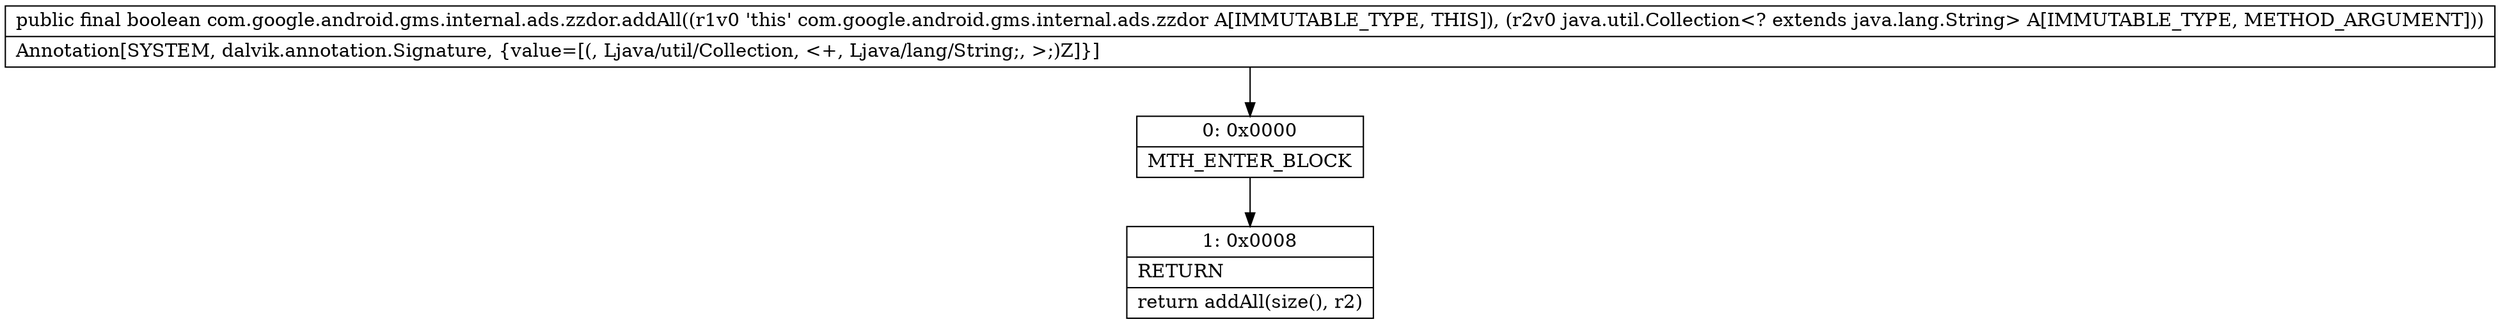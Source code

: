 digraph "CFG forcom.google.android.gms.internal.ads.zzdor.addAll(Ljava\/util\/Collection;)Z" {
Node_0 [shape=record,label="{0\:\ 0x0000|MTH_ENTER_BLOCK\l}"];
Node_1 [shape=record,label="{1\:\ 0x0008|RETURN\l|return addAll(size(), r2)\l}"];
MethodNode[shape=record,label="{public final boolean com.google.android.gms.internal.ads.zzdor.addAll((r1v0 'this' com.google.android.gms.internal.ads.zzdor A[IMMUTABLE_TYPE, THIS]), (r2v0 java.util.Collection\<? extends java.lang.String\> A[IMMUTABLE_TYPE, METHOD_ARGUMENT]))  | Annotation[SYSTEM, dalvik.annotation.Signature, \{value=[(, Ljava\/util\/Collection, \<+, Ljava\/lang\/String;, \>;)Z]\}]\l}"];
MethodNode -> Node_0;
Node_0 -> Node_1;
}


